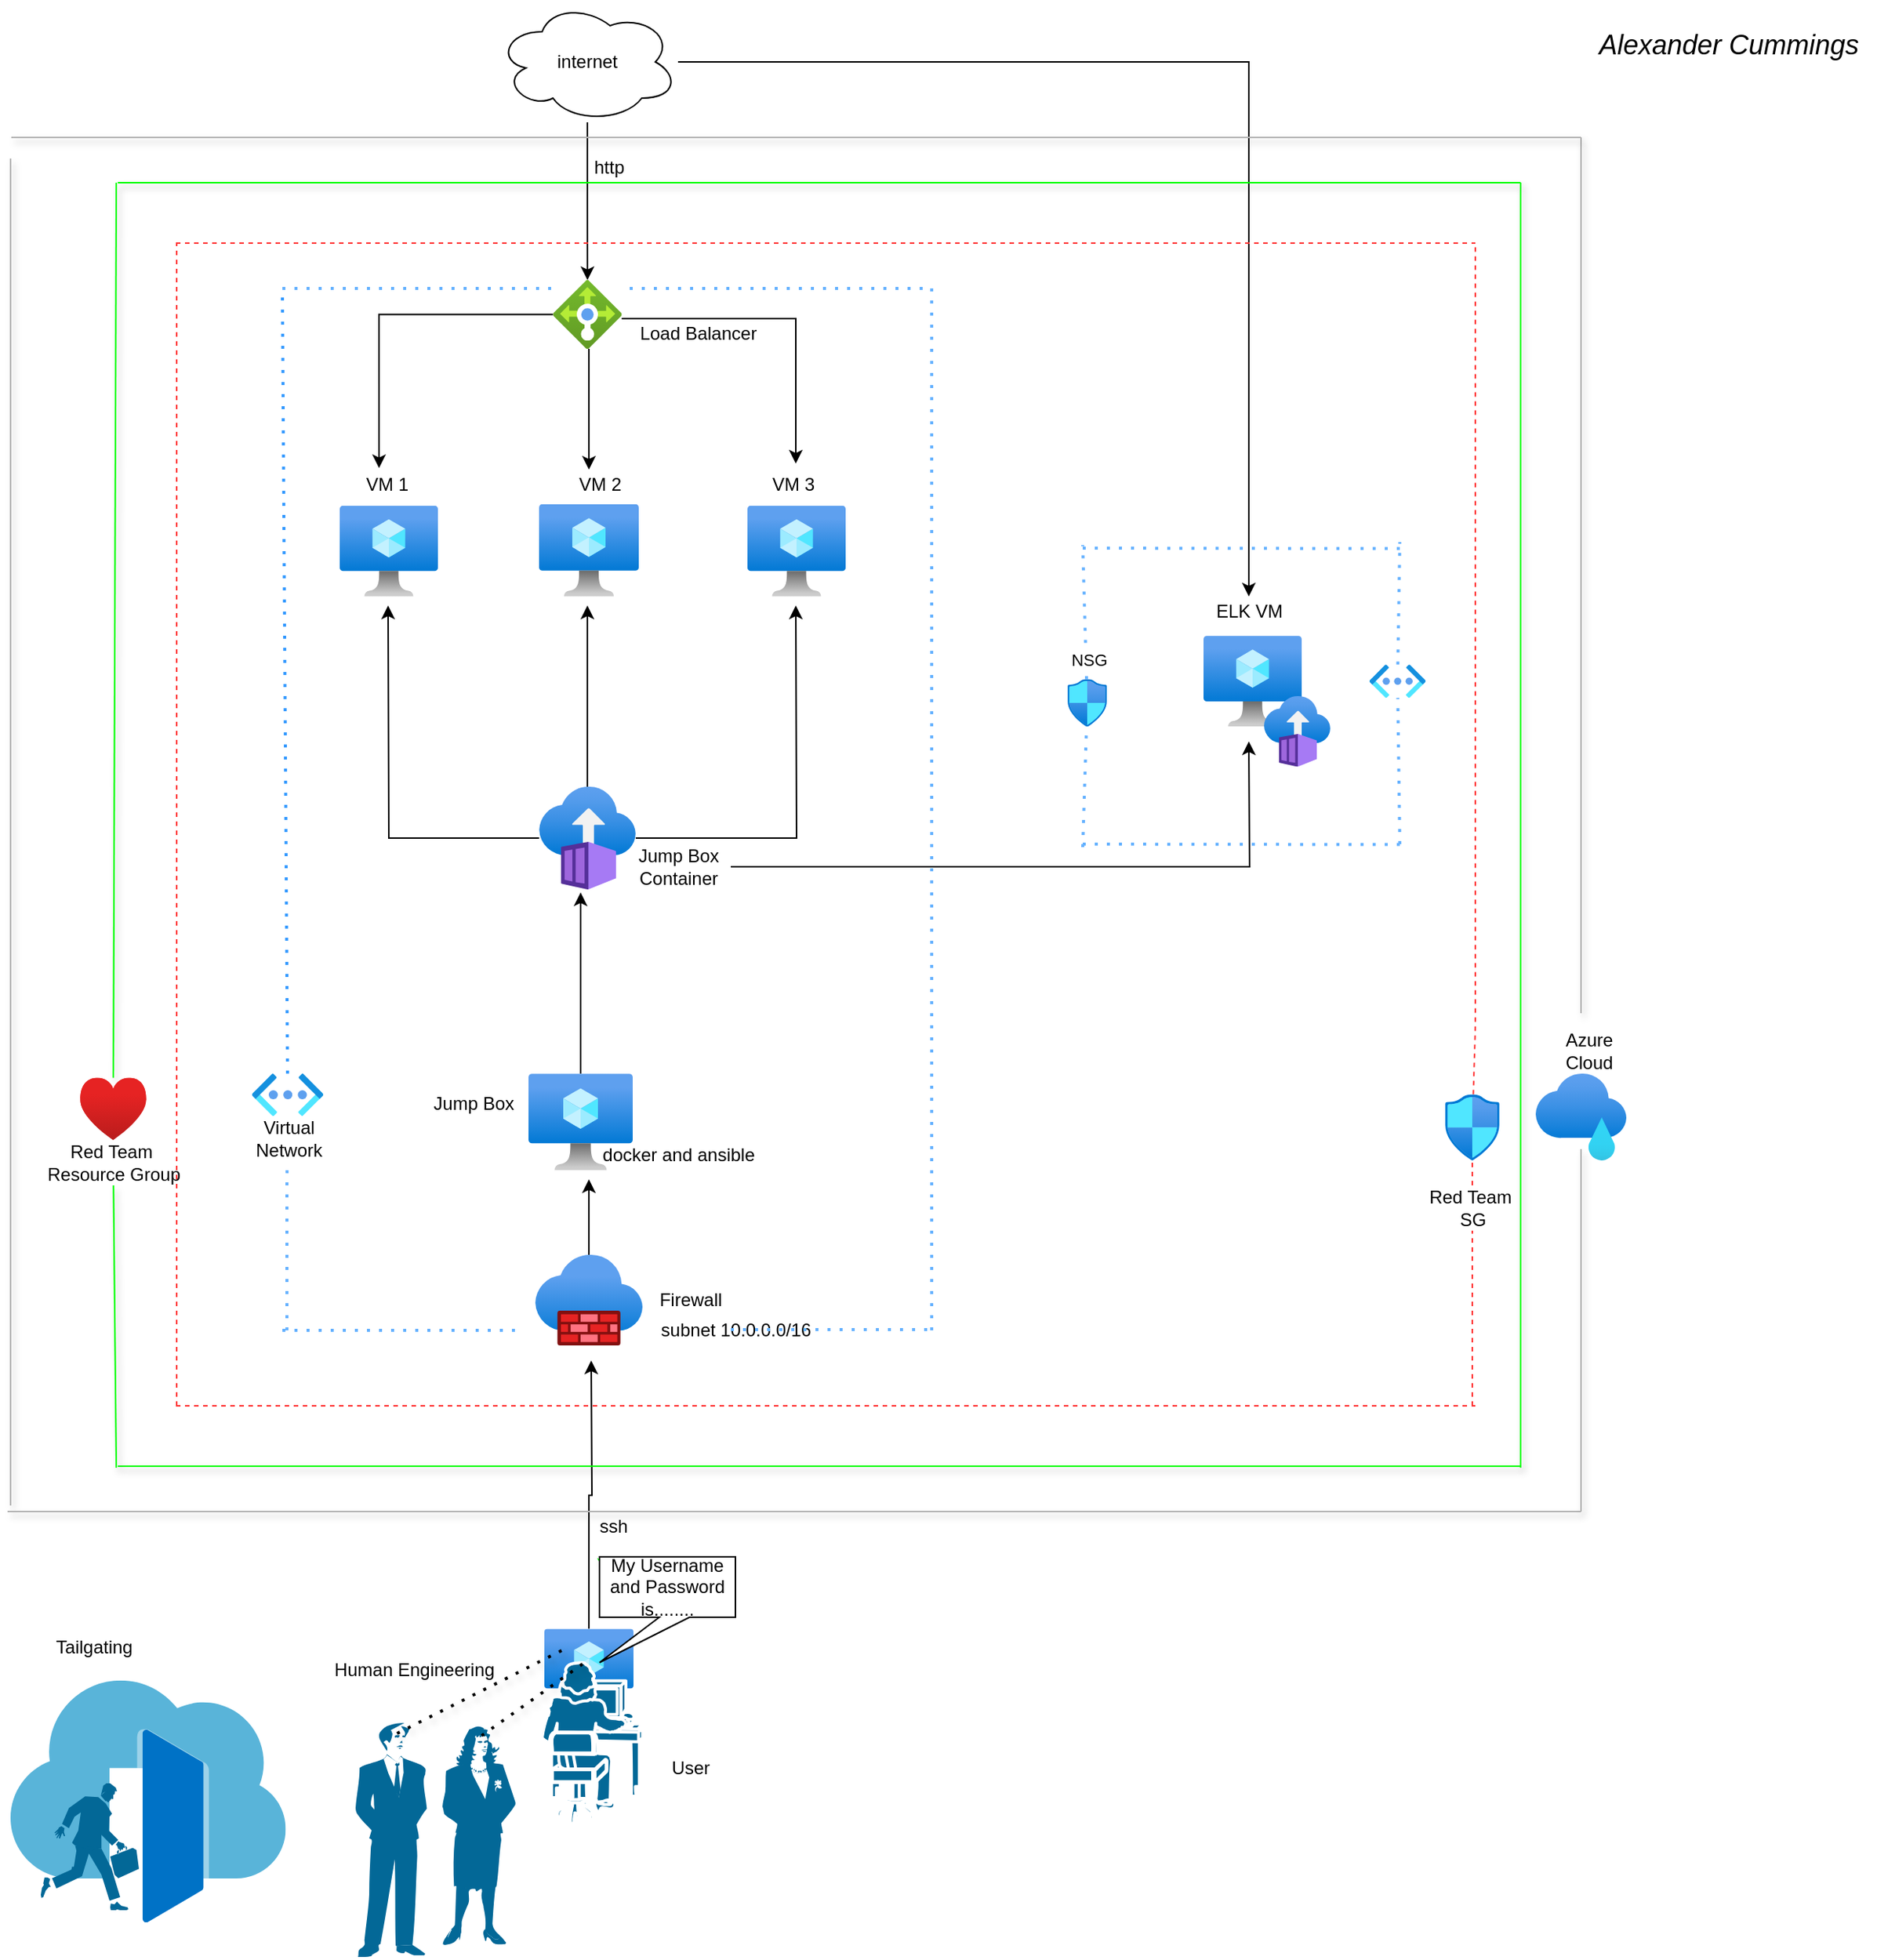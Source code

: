 <mxfile version="14.1.1" type="google"><diagram id="x1OYkQB7DRxshRP1bGu1" name="Page-1"><mxGraphModel dx="1422" dy="705" grid="1" gridSize="10" guides="1" tooltips="1" connect="1" arrows="1" fold="1" page="1" pageScale="1" pageWidth="850" pageHeight="1100" math="0" shadow="0"><root><mxCell id="0"/><mxCell id="1" parent="0"/><mxCell id="a1CTe_uSRsXe2X4wwvs7-1" value="" style="aspect=fixed;html=1;points=[];align=center;image;fontSize=12;image=img/lib/azure2/compute/Virtual_Machine.svg;" parent="1" vertex="1"><mxGeometry x="258" y="333.71" width="65" height="60.29" as="geometry"/></mxCell><mxCell id="a1CTe_uSRsXe2X4wwvs7-2" value="" style="aspect=fixed;html=1;points=[];align=center;image;fontSize=12;image=img/lib/azure2/compute/Virtual_Machine.svg;" parent="1" vertex="1"><mxGeometry x="390" y="332.78" width="66" height="61.22" as="geometry"/></mxCell><mxCell id="a1CTe_uSRsXe2X4wwvs7-3" value="" style="aspect=fixed;html=1;points=[];align=center;image;fontSize=12;image=img/lib/azure2/compute/Virtual_Machine.svg;" parent="1" vertex="1"><mxGeometry x="528" y="333.71" width="65" height="60.29" as="geometry"/></mxCell><mxCell id="a1CTe_uSRsXe2X4wwvs7-11" value="VM 1" style="text;html=1;align=center;verticalAlign=middle;resizable=0;points=[];autosize=1;" parent="1" vertex="1"><mxGeometry x="268.5" y="310" width="40" height="20" as="geometry"/></mxCell><mxCell id="a1CTe_uSRsXe2X4wwvs7-12" value="VM 2" style="text;html=1;align=center;verticalAlign=middle;resizable=0;points=[];autosize=1;" parent="1" vertex="1"><mxGeometry x="409.5" y="310" width="40" height="20" as="geometry"/></mxCell><mxCell id="a1CTe_uSRsXe2X4wwvs7-13" value="VM 3" style="text;html=1;align=center;verticalAlign=middle;resizable=0;points=[];autosize=1;" parent="1" vertex="1"><mxGeometry x="538" y="310" width="40" height="20" as="geometry"/></mxCell><mxCell id="a1CTe_uSRsXe2X4wwvs7-71" style="edgeStyle=orthogonalEdgeStyle;rounded=0;orthogonalLoop=1;jettySize=auto;html=1;" parent="1" source="a1CTe_uSRsXe2X4wwvs7-15" edge="1"><mxGeometry relative="1" as="geometry"><mxPoint x="422" y="400" as="targetPoint"/></mxGeometry></mxCell><mxCell id="a1CTe_uSRsXe2X4wwvs7-72" style="edgeStyle=orthogonalEdgeStyle;rounded=0;orthogonalLoop=1;jettySize=auto;html=1;" parent="1" source="a1CTe_uSRsXe2X4wwvs7-15" edge="1"><mxGeometry relative="1" as="geometry"><mxPoint x="560" y="400" as="targetPoint"/></mxGeometry></mxCell><mxCell id="a1CTe_uSRsXe2X4wwvs7-74" style="edgeStyle=orthogonalEdgeStyle;rounded=0;orthogonalLoop=1;jettySize=auto;html=1;" parent="1" source="a1CTe_uSRsXe2X4wwvs7-15" edge="1"><mxGeometry relative="1" as="geometry"><mxPoint x="290" y="400" as="targetPoint"/></mxGeometry></mxCell><mxCell id="a1CTe_uSRsXe2X4wwvs7-15" value="" style="aspect=fixed;html=1;points=[];align=center;image;fontSize=12;image=img/lib/azure2/compute/Container_Instances.svg;" parent="1" vertex="1"><mxGeometry x="390" y="520" width="64" height="68" as="geometry"/></mxCell><mxCell id="96kO637rmrPrp46Gy2_v-16" style="edgeStyle=orthogonalEdgeStyle;rounded=0;orthogonalLoop=1;jettySize=auto;html=1;" edge="1" parent="1" source="a1CTe_uSRsXe2X4wwvs7-16"><mxGeometry relative="1" as="geometry"><mxPoint x="860" y="490" as="targetPoint"/></mxGeometry></mxCell><mxCell id="a1CTe_uSRsXe2X4wwvs7-16" value="Jump Box&lt;br&gt;Container&lt;br&gt;" style="text;html=1;align=center;verticalAlign=middle;resizable=0;points=[];autosize=1;" parent="1" vertex="1"><mxGeometry x="447" y="558" width="70" height="30" as="geometry"/></mxCell><mxCell id="a1CTe_uSRsXe2X4wwvs7-25" value="Jump Box&amp;nbsp;" style="text;html=1;align=center;verticalAlign=middle;resizable=0;points=[];autosize=1;" parent="1" vertex="1"><mxGeometry x="313" y="720" width="70" height="20" as="geometry"/></mxCell><mxCell id="a1CTe_uSRsXe2X4wwvs7-27" value="Load Balancer" style="text;html=1;align=center;verticalAlign=middle;resizable=0;points=[];autosize=1;" parent="1" vertex="1"><mxGeometry x="449.5" y="210" width="90" height="20" as="geometry"/></mxCell><mxCell id="a1CTe_uSRsXe2X4wwvs7-30" value="Firewall" style="text;html=1;align=center;verticalAlign=middle;resizable=0;points=[];autosize=1;" parent="1" vertex="1"><mxGeometry x="460" y="850" width="60" height="20" as="geometry"/></mxCell><mxCell id="a1CTe_uSRsXe2X4wwvs7-76" style="edgeStyle=orthogonalEdgeStyle;rounded=0;orthogonalLoop=1;jettySize=auto;html=1;" parent="1" source="a1CTe_uSRsXe2X4wwvs7-17" edge="1"><mxGeometry relative="1" as="geometry"><mxPoint x="417.5" y="590" as="targetPoint"/></mxGeometry></mxCell><mxCell id="a1CTe_uSRsXe2X4wwvs7-17" value="" style="aspect=fixed;html=1;points=[];align=center;image;fontSize=12;image=img/lib/azure2/compute/Virtual_Machine.svg;" parent="1" vertex="1"><mxGeometry x="383" y="710" width="69" height="64" as="geometry"/></mxCell><mxCell id="a1CTe_uSRsXe2X4wwvs7-48" value="docker and ansible" style="text;html=1;align=center;verticalAlign=middle;resizable=0;points=[];autosize=1;" parent="1" vertex="1"><mxGeometry x="422" y="754" width="120" height="20" as="geometry"/></mxCell><mxCell id="a1CTe_uSRsXe2X4wwvs7-50" value="ssh" style="text;html=1;align=center;verticalAlign=middle;resizable=0;points=[];autosize=1;" parent="1" vertex="1"><mxGeometry x="424" y="1000" width="30" height="20" as="geometry"/></mxCell><mxCell id="a1CTe_uSRsXe2X4wwvs7-70" value="" style="edgeStyle=orthogonalEdgeStyle;rounded=0;orthogonalLoop=1;jettySize=auto;html=1;" parent="1" source="a1CTe_uSRsXe2X4wwvs7-52" target="a1CTe_uSRsXe2X4wwvs7-61" edge="1"><mxGeometry relative="1" as="geometry"/></mxCell><mxCell id="96kO637rmrPrp46Gy2_v-14" style="edgeStyle=orthogonalEdgeStyle;rounded=0;orthogonalLoop=1;jettySize=auto;html=1;" edge="1" parent="1" source="a1CTe_uSRsXe2X4wwvs7-52" target="96kO637rmrPrp46Gy2_v-3"><mxGeometry relative="1" as="geometry"/></mxCell><mxCell id="a1CTe_uSRsXe2X4wwvs7-52" value="internet" style="ellipse;shape=cloud;whiteSpace=wrap;html=1;" parent="1" vertex="1"><mxGeometry x="362" width="120" height="80" as="geometry"/></mxCell><mxCell id="a1CTe_uSRsXe2X4wwvs7-78" style="edgeStyle=orthogonalEdgeStyle;rounded=0;orthogonalLoop=1;jettySize=auto;html=1;" parent="1" source="a1CTe_uSRsXe2X4wwvs7-57" edge="1"><mxGeometry relative="1" as="geometry"><mxPoint x="424.5" y="900" as="targetPoint"/></mxGeometry></mxCell><mxCell id="a1CTe_uSRsXe2X4wwvs7-57" value="" style="aspect=fixed;html=1;points=[];align=center;image;fontSize=12;image=img/lib/azure2/compute/Virtual_Machine.svg;" parent="1" vertex="1"><mxGeometry x="393.5" y="1077.64" width="59" height="54.72" as="geometry"/></mxCell><mxCell id="a1CTe_uSRsXe2X4wwvs7-59" value="User" style="text;html=1;align=center;verticalAlign=middle;resizable=0;points=[];autosize=1;" parent="1" vertex="1"><mxGeometry x="470" y="1160" width="40" height="20" as="geometry"/></mxCell><mxCell id="a1CTe_uSRsXe2X4wwvs7-64" style="edgeStyle=orthogonalEdgeStyle;rounded=0;orthogonalLoop=1;jettySize=auto;html=1;entryX=0.55;entryY=-0.2;entryDx=0;entryDy=0;entryPerimeter=0;" parent="1" source="a1CTe_uSRsXe2X4wwvs7-61" target="a1CTe_uSRsXe2X4wwvs7-13" edge="1"><mxGeometry relative="1" as="geometry"><Array as="points"><mxPoint x="560" y="210"/></Array></mxGeometry></mxCell><mxCell id="a1CTe_uSRsXe2X4wwvs7-67" style="edgeStyle=orthogonalEdgeStyle;rounded=0;orthogonalLoop=1;jettySize=auto;html=1;entryX=0.388;entryY=-0.05;entryDx=0;entryDy=0;entryPerimeter=0;" parent="1" source="a1CTe_uSRsXe2X4wwvs7-61" target="a1CTe_uSRsXe2X4wwvs7-11" edge="1"><mxGeometry relative="1" as="geometry"/></mxCell><mxCell id="a1CTe_uSRsXe2X4wwvs7-69" style="edgeStyle=orthogonalEdgeStyle;rounded=0;orthogonalLoop=1;jettySize=auto;html=1;entryX=0.338;entryY=0;entryDx=0;entryDy=0;entryPerimeter=0;" parent="1" source="a1CTe_uSRsXe2X4wwvs7-61" target="a1CTe_uSRsXe2X4wwvs7-12" edge="1"><mxGeometry relative="1" as="geometry"><Array as="points"><mxPoint x="422" y="271"/></Array></mxGeometry></mxCell><mxCell id="a1CTe_uSRsXe2X4wwvs7-61" value="" style="aspect=fixed;html=1;points=[];align=center;image;fontSize=12;image=img/lib/azure2/networking/Load_Balancers.svg;" parent="1" vertex="1"><mxGeometry x="399.25" y="184.5" width="45.5" height="45.5" as="geometry"/></mxCell><mxCell id="a1CTe_uSRsXe2X4wwvs7-68" value="http" style="text;html=1;align=center;verticalAlign=middle;resizable=0;points=[];autosize=1;" parent="1" vertex="1"><mxGeometry x="416" y="100" width="40" height="20" as="geometry"/></mxCell><mxCell id="a1CTe_uSRsXe2X4wwvs7-79" style="edgeStyle=orthogonalEdgeStyle;rounded=0;orthogonalLoop=1;jettySize=auto;html=1;" parent="1" source="a1CTe_uSRsXe2X4wwvs7-77" edge="1"><mxGeometry relative="1" as="geometry"><mxPoint x="423" y="780" as="targetPoint"/></mxGeometry></mxCell><mxCell id="a1CTe_uSRsXe2X4wwvs7-77" value="" style="aspect=fixed;html=1;points=[];align=center;image;fontSize=12;image=img/lib/azure2/networking/Firewalls.svg;" parent="1" vertex="1"><mxGeometry x="387.5" y="830" width="71" height="60" as="geometry"/></mxCell><mxCell id="a1CTe_uSRsXe2X4wwvs7-84" value="subnet 10.0.0.0/16" style="text;html=1;align=center;verticalAlign=middle;resizable=0;points=[];autosize=1;" parent="1" vertex="1"><mxGeometry x="465" y="870" width="110" height="20" as="geometry"/></mxCell><mxCell id="a1CTe_uSRsXe2X4wwvs7-85" value="" style="endArrow=none;dashed=1;html=1;dashPattern=1 3;strokeWidth=2;strokeColor=#66B2FF;" parent="1" edge="1"><mxGeometry width="50" height="50" relative="1" as="geometry"><mxPoint x="650" y="880" as="sourcePoint"/><mxPoint x="650" y="190" as="targetPoint"/><Array as="points"><mxPoint x="650" y="460"/></Array></mxGeometry></mxCell><mxCell id="a1CTe_uSRsXe2X4wwvs7-86" value="" style="endArrow=none;dashed=1;html=1;dashPattern=1 3;strokeWidth=2;strokeColor=#66B2FF;" parent="1" edge="1"><mxGeometry width="50" height="50" relative="1" as="geometry"><mxPoint x="517" y="879.5" as="sourcePoint"/><mxPoint x="647" y="879.5" as="targetPoint"/></mxGeometry></mxCell><mxCell id="a1CTe_uSRsXe2X4wwvs7-87" value="" style="endArrow=none;dashed=1;html=1;dashPattern=1 3;strokeWidth=2;strokeColor=#66B2FF;" parent="1" edge="1"><mxGeometry width="50" height="50" relative="1" as="geometry"><mxPoint x="450" y="190" as="sourcePoint"/><mxPoint x="650" y="190" as="targetPoint"/></mxGeometry></mxCell><mxCell id="a1CTe_uSRsXe2X4wwvs7-88" value="" style="endArrow=none;dashed=1;html=1;dashPattern=1 3;strokeWidth=2;entryX=0.016;entryY=0.121;entryDx=0;entryDy=0;entryPerimeter=0;strokeColor=#66B2FF;" parent="1" target="a1CTe_uSRsXe2X4wwvs7-61" edge="1"><mxGeometry width="50" height="50" relative="1" as="geometry"><mxPoint x="220" y="190" as="sourcePoint"/><mxPoint x="390" y="180" as="targetPoint"/></mxGeometry></mxCell><mxCell id="a1CTe_uSRsXe2X4wwvs7-89" value="" style="endArrow=none;dashed=1;html=1;dashPattern=1 3;strokeWidth=2;strokeColor=#3399FF;" parent="1" source="a1CTe_uSRsXe2X4wwvs7-38" edge="1"><mxGeometry width="50" height="50" relative="1" as="geometry"><mxPoint x="220" y="880" as="sourcePoint"/><mxPoint x="220" y="190" as="targetPoint"/></mxGeometry></mxCell><mxCell id="a1CTe_uSRsXe2X4wwvs7-38" value="" style="aspect=fixed;html=1;points=[];align=center;image;fontSize=12;image=img/lib/azure2/networking/Virtual_Networks_Classic.svg;" parent="1" vertex="1"><mxGeometry x="200" y="710" width="47" height="28.06" as="geometry"/></mxCell><mxCell id="a1CTe_uSRsXe2X4wwvs7-90" value="" style="endArrow=none;dashed=1;html=1;dashPattern=1 3;strokeWidth=2;strokeColor=#66B2FF;" parent="1" source="a1CTe_uSRsXe2X4wwvs7-92" target="a1CTe_uSRsXe2X4wwvs7-38" edge="1"><mxGeometry width="50" height="50" relative="1" as="geometry"><mxPoint x="223" y="880" as="sourcePoint"/><mxPoint x="220" y="190" as="targetPoint"/></mxGeometry></mxCell><mxCell id="a1CTe_uSRsXe2X4wwvs7-91" value="" style="endArrow=none;dashed=1;html=1;dashPattern=1 3;strokeWidth=2;strokeColor=#66B2FF;" parent="1" edge="1"><mxGeometry width="50" height="50" relative="1" as="geometry"><mxPoint x="220" y="880" as="sourcePoint"/><mxPoint x="380" y="880" as="targetPoint"/></mxGeometry></mxCell><mxCell id="a1CTe_uSRsXe2X4wwvs7-93" value="" style="endArrow=none;dashed=1;html=1;strokeColor=#FF3333;" parent="1" source="a1CTe_uSRsXe2X4wwvs7-98" edge="1"><mxGeometry width="50" height="50" relative="1" as="geometry"><mxPoint x="710" y="931" as="sourcePoint"/><mxPoint x="1010" y="160" as="targetPoint"/><Array as="points"><mxPoint x="1010" y="680"/><mxPoint x="1010" y="200"/></Array></mxGeometry></mxCell><mxCell id="a1CTe_uSRsXe2X4wwvs7-94" value="" style="endArrow=none;dashed=1;html=1;strokeColor=#FF3333;" parent="1" edge="1"><mxGeometry width="50" height="50" relative="1" as="geometry"><mxPoint x="149.5" y="160" as="sourcePoint"/><mxPoint x="1010" y="160" as="targetPoint"/></mxGeometry></mxCell><mxCell id="a1CTe_uSRsXe2X4wwvs7-95" value="" style="endArrow=none;dashed=1;html=1;strokeColor=#FF3333;" parent="1" edge="1"><mxGeometry width="50" height="50" relative="1" as="geometry"><mxPoint x="150" y="930" as="sourcePoint"/><mxPoint x="150" y="160" as="targetPoint"/></mxGeometry></mxCell><mxCell id="a1CTe_uSRsXe2X4wwvs7-96" value="" style="endArrow=none;dashed=1;html=1;strokeColor=#FF3333;" parent="1" edge="1"><mxGeometry width="50" height="50" relative="1" as="geometry"><mxPoint x="149.5" y="930" as="sourcePoint"/><mxPoint x="1010" y="930" as="targetPoint"/></mxGeometry></mxCell><mxCell id="a1CTe_uSRsXe2X4wwvs7-98" value="" style="aspect=fixed;html=1;points=[];align=center;image;fontSize=12;image=img/lib/azure2/networking/Network_Security_Groups.svg;" parent="1" vertex="1"><mxGeometry x="990" y="723.75" width="36" height="43.71" as="geometry"/></mxCell><mxCell id="a1CTe_uSRsXe2X4wwvs7-99" value="" style="endArrow=none;dashed=1;html=1;strokeColor=#FF3333;" parent="1" source="a1CTe_uSRsXe2X4wwvs7-100" target="a1CTe_uSRsXe2X4wwvs7-98" edge="1"><mxGeometry width="50" height="50" relative="1" as="geometry"><mxPoint x="710" y="931" as="sourcePoint"/><mxPoint x="710" y="160" as="targetPoint"/></mxGeometry></mxCell><mxCell id="a1CTe_uSRsXe2X4wwvs7-100" value="Red Team&amp;nbsp;&lt;br&gt;SG" style="text;html=1;align=center;verticalAlign=middle;resizable=0;points=[];autosize=1;" parent="1" vertex="1"><mxGeometry x="973" y="784" width="70" height="30" as="geometry"/></mxCell><mxCell id="a1CTe_uSRsXe2X4wwvs7-101" value="" style="endArrow=none;dashed=1;html=1;strokeColor=#FF3333;" parent="1" target="a1CTe_uSRsXe2X4wwvs7-100" edge="1"><mxGeometry width="50" height="50" relative="1" as="geometry"><mxPoint x="1008" y="930" as="sourcePoint"/><mxPoint x="708.205" y="740" as="targetPoint"/></mxGeometry></mxCell><mxCell id="a1CTe_uSRsXe2X4wwvs7-92" value="Virtual&lt;br&gt;Network" style="text;html=1;align=center;verticalAlign=middle;resizable=0;points=[];autosize=1;" parent="1" vertex="1"><mxGeometry x="193.5" y="738.06" width="60" height="30" as="geometry"/></mxCell><mxCell id="a1CTe_uSRsXe2X4wwvs7-102" value="" style="endArrow=none;dashed=1;html=1;dashPattern=1 3;strokeWidth=2;strokeColor=#66B2FF;" parent="1" target="a1CTe_uSRsXe2X4wwvs7-92" edge="1"><mxGeometry width="50" height="50" relative="1" as="geometry"><mxPoint x="223" y="880" as="sourcePoint"/><mxPoint x="223.455" y="738.06" as="targetPoint"/><Array as="points"><mxPoint x="223" y="780"/></Array></mxGeometry></mxCell><mxCell id="a1CTe_uSRsXe2X4wwvs7-107" value="" style="endArrow=none;html=1;shadow=1;strokeColor=#00FF00;" parent="1" edge="1"><mxGeometry width="50" height="50" relative="1" as="geometry"><mxPoint x="1040" y="971" as="sourcePoint"/><mxPoint x="1040" y="120" as="targetPoint"/></mxGeometry></mxCell><mxCell id="a1CTe_uSRsXe2X4wwvs7-108" value="" style="endArrow=none;html=1;shadow=1;strokeColor=#00FF00;" parent="1" source="a1CTe_uSRsXe2X4wwvs7-121" edge="1"><mxGeometry width="50" height="50" relative="1" as="geometry"><mxPoint x="110" y="971" as="sourcePoint"/><mxPoint x="110" y="120" as="targetPoint"/></mxGeometry></mxCell><mxCell id="a1CTe_uSRsXe2X4wwvs7-109" value="" style="endArrow=none;html=1;shadow=1;strokeColor=#00FF00;" parent="1" edge="1"><mxGeometry width="50" height="50" relative="1" as="geometry"><mxPoint x="111" y="970" as="sourcePoint"/><mxPoint x="1040" y="970" as="targetPoint"/></mxGeometry></mxCell><mxCell id="a1CTe_uSRsXe2X4wwvs7-110" value="" style="endArrow=none;html=1;shadow=1;strokeColor=#00FF00;" parent="1" edge="1"><mxGeometry width="50" height="50" relative="1" as="geometry"><mxPoint x="111" y="120" as="sourcePoint"/><mxPoint x="1040" y="120" as="targetPoint"/></mxGeometry></mxCell><mxCell id="a1CTe_uSRsXe2X4wwvs7-111" value="" style="aspect=fixed;html=1;points=[];align=center;image;fontSize=12;image=img/lib/mscae/Front_Doors.svg;" parent="1" vertex="1"><mxGeometry x="40" y="1111.82" width="182.23" height="160.36" as="geometry"/></mxCell><mxCell id="a1CTe_uSRsXe2X4wwvs7-112" value="" style="shape=mxgraph.cisco.people.running_man;html=1;pointerEvents=1;dashed=0;fillColor=#036897;strokeColor=#ffffff;strokeWidth=2;verticalLabelPosition=bottom;verticalAlign=top;align=center;outlineConnect=0;direction=east;" parent="1" vertex="1"><mxGeometry x="60" y="1180" width="65" height="84" as="geometry"/></mxCell><mxCell id="a1CTe_uSRsXe2X4wwvs7-113" value="Tailgating" style="text;html=1;align=center;verticalAlign=middle;resizable=0;points=[];autosize=1;" parent="1" vertex="1"><mxGeometry x="60" y="1080" width="70" height="20" as="geometry"/></mxCell><mxCell id="a1CTe_uSRsXe2X4wwvs7-114" value="" style="shape=mxgraph.cisco.people.mac_woman;html=1;pointerEvents=1;dashed=0;fillColor=#036897;strokeColor=#ffffff;strokeWidth=2;verticalLabelPosition=bottom;verticalAlign=top;align=center;outlineConnect=0;" parent="1" vertex="1"><mxGeometry x="392" y="1100" width="67" height="107" as="geometry"/></mxCell><mxCell id="a1CTe_uSRsXe2X4wwvs7-115" value="" style="shape=mxgraph.cisco.people.man_woman;html=1;pointerEvents=1;dashed=0;fillColor=#036897;strokeColor=#ffffff;strokeWidth=2;verticalLabelPosition=bottom;verticalAlign=top;align=center;outlineConnect=0;" parent="1" vertex="1"><mxGeometry x="268.5" y="1140" width="106" height="155" as="geometry"/></mxCell><mxCell id="a1CTe_uSRsXe2X4wwvs7-116" value="Human Engineering" style="text;html=1;align=center;verticalAlign=middle;resizable=0;points=[];autosize=1;" parent="1" vertex="1"><mxGeometry x="247" y="1095" width="120" height="20" as="geometry"/></mxCell><mxCell id="a1CTe_uSRsXe2X4wwvs7-117" value="" style="endArrow=none;dashed=1;html=1;dashPattern=1 3;strokeWidth=2;shadow=1;exitX=0.259;exitY=0.045;exitDx=0;exitDy=0;exitPerimeter=0;" parent="1" source="a1CTe_uSRsXe2X4wwvs7-115" edge="1"><mxGeometry width="50" height="50" relative="1" as="geometry"><mxPoint x="370" y="1140" as="sourcePoint"/><mxPoint x="409" y="1090" as="targetPoint"/></mxGeometry></mxCell><mxCell id="a1CTe_uSRsXe2X4wwvs7-118" value="" style="endArrow=none;dashed=1;html=1;dashPattern=1 3;strokeWidth=2;shadow=1;exitX=0.259;exitY=0.045;exitDx=0;exitDy=0;exitPerimeter=0;entryX=0.42;entryY=0;entryDx=0;entryDy=0;entryPerimeter=0;" parent="1" target="a1CTe_uSRsXe2X4wwvs7-114" edge="1"><mxGeometry width="50" height="50" relative="1" as="geometry"><mxPoint x="351.954" y="1148.485" as="sourcePoint"/><mxPoint x="465" y="1091.51" as="targetPoint"/></mxGeometry></mxCell><mxCell id="a1CTe_uSRsXe2X4wwvs7-120" style="edgeStyle=orthogonalEdgeStyle;rounded=0;orthogonalLoop=1;jettySize=auto;html=1;exitX=0;exitY=0;exitDx=0;exitDy=0;exitPerimeter=0;shadow=1;strokeColor=#00FF00;" parent="1" source="a1CTe_uSRsXe2X4wwvs7-119" edge="1"><mxGeometry relative="1" as="geometry"><mxPoint x="433" y="1040" as="targetPoint"/></mxGeometry></mxCell><mxCell id="a1CTe_uSRsXe2X4wwvs7-119" value="My Username and Password is........" style="shape=callout;whiteSpace=wrap;html=1;perimeter=calloutPerimeter;size=30;position=0.44;position2=0;" parent="1" vertex="1"><mxGeometry x="430" y="1030" width="90" height="70" as="geometry"/></mxCell><mxCell id="a1CTe_uSRsXe2X4wwvs7-121" value="" style="aspect=fixed;html=1;points=[];align=center;image;fontSize=12;image=img/lib/azure2/general/Heart.svg;" parent="1" vertex="1"><mxGeometry x="86" y="712.75" width="44" height="41.25" as="geometry"/></mxCell><mxCell id="a1CTe_uSRsXe2X4wwvs7-122" value="" style="endArrow=none;html=1;shadow=1;strokeColor=#00FF00;" parent="1" source="a1CTe_uSRsXe2X4wwvs7-123" target="a1CTe_uSRsXe2X4wwvs7-121" edge="1"><mxGeometry width="50" height="50" relative="1" as="geometry"><mxPoint x="110" y="971" as="sourcePoint"/><mxPoint x="110" y="120" as="targetPoint"/></mxGeometry></mxCell><mxCell id="a1CTe_uSRsXe2X4wwvs7-127" value="" style="endArrow=none;html=1;shadow=1;strokeColor=#B3B3B3;" parent="1" edge="1"><mxGeometry width="50" height="50" relative="1" as="geometry"><mxPoint x="1080" y="670" as="sourcePoint"/><mxPoint x="1080" y="90" as="targetPoint"/></mxGeometry></mxCell><mxCell id="a1CTe_uSRsXe2X4wwvs7-128" value="" style="endArrow=none;html=1;shadow=1;strokeColor=#B3B3B3;" parent="1" edge="1"><mxGeometry width="50" height="50" relative="1" as="geometry"><mxPoint x="40" y="996" as="sourcePoint"/><mxPoint x="40" y="104" as="targetPoint"/></mxGeometry></mxCell><mxCell id="a1CTe_uSRsXe2X4wwvs7-129" value="" style="endArrow=none;html=1;shadow=1;strokeColor=#B3B3B3;" parent="1" edge="1"><mxGeometry width="50" height="50" relative="1" as="geometry"><mxPoint x="40.5" y="90" as="sourcePoint"/><mxPoint x="1080" y="90" as="targetPoint"/></mxGeometry></mxCell><mxCell id="a1CTe_uSRsXe2X4wwvs7-130" value="" style="endArrow=none;html=1;shadow=1;strokeColor=#B3B3B3;" parent="1" edge="1"><mxGeometry width="50" height="50" relative="1" as="geometry"><mxPoint x="38" y="1000" as="sourcePoint"/><mxPoint x="1080" y="1000" as="targetPoint"/></mxGeometry></mxCell><mxCell id="a1CTe_uSRsXe2X4wwvs7-131" value="" style="aspect=fixed;html=1;points=[];align=center;image;fontSize=12;image=img/lib/azure2/general/Error.svg;" parent="1" vertex="1"><mxGeometry x="1050" y="710" width="60" height="57.46" as="geometry"/></mxCell><mxCell id="a1CTe_uSRsXe2X4wwvs7-132" value="" style="endArrow=none;html=1;shadow=1;strokeColor=#B3B3B3;" parent="1" edge="1"><mxGeometry width="50" height="50" relative="1" as="geometry"><mxPoint x="1080" y="1000" as="sourcePoint"/><mxPoint x="1080" y="760" as="targetPoint"/></mxGeometry></mxCell><mxCell id="a1CTe_uSRsXe2X4wwvs7-133" value="Azure&lt;br&gt;Cloud" style="text;html=1;align=center;verticalAlign=middle;resizable=0;points=[];autosize=1;" parent="1" vertex="1"><mxGeometry x="1060" y="680" width="50" height="30" as="geometry"/></mxCell><mxCell id="a1CTe_uSRsXe2X4wwvs7-134" value="" style="endArrow=none;html=1;shadow=1;strokeColor=#B3B3B3;" parent="1" source="a1CTe_uSRsXe2X4wwvs7-131" target="a1CTe_uSRsXe2X4wwvs7-133" edge="1"><mxGeometry width="50" height="50" relative="1" as="geometry"><mxPoint x="810" y="696.54" as="sourcePoint"/><mxPoint x="810" y="90" as="targetPoint"/></mxGeometry></mxCell><mxCell id="a1CTe_uSRsXe2X4wwvs7-123" value="Red Team&amp;nbsp;&lt;br&gt;Resource Group" style="text;html=1;align=center;verticalAlign=middle;resizable=0;points=[];autosize=1;" parent="1" vertex="1"><mxGeometry x="58" y="754" width="100" height="30" as="geometry"/></mxCell><mxCell id="a1CTe_uSRsXe2X4wwvs7-135" value="" style="endArrow=none;html=1;shadow=1;strokeColor=#00FF00;" parent="1" target="a1CTe_uSRsXe2X4wwvs7-123" edge="1"><mxGeometry width="50" height="50" relative="1" as="geometry"><mxPoint x="110" y="971" as="sourcePoint"/><mxPoint x="108.174" y="754" as="targetPoint"/></mxGeometry></mxCell><mxCell id="a1CTe_uSRsXe2X4wwvs7-136" value="&lt;i&gt;&lt;font style=&quot;font-size: 18px&quot;&gt;Alexander Cummings&amp;nbsp;&lt;br&gt;&lt;br&gt;&lt;/font&gt;&lt;/i&gt;" style="text;html=1;align=center;verticalAlign=middle;resizable=0;points=[];autosize=1;" parent="1" vertex="1"><mxGeometry x="1085" y="20" width="190" height="40" as="geometry"/></mxCell><mxCell id="96kO637rmrPrp46Gy2_v-2" value="" style="aspect=fixed;html=1;points=[];align=center;image;fontSize=12;image=img/lib/azure2/compute/Virtual_Machine.svg;" vertex="1" parent="1"><mxGeometry x="830" y="420" width="65" height="60.29" as="geometry"/></mxCell><mxCell id="96kO637rmrPrp46Gy2_v-3" value="ELK VM" style="text;html=1;align=center;verticalAlign=middle;resizable=0;points=[];autosize=1;" vertex="1" parent="1"><mxGeometry x="830" y="394" width="60" height="20" as="geometry"/></mxCell><mxCell id="96kO637rmrPrp46Gy2_v-4" value="" style="aspect=fixed;html=1;points=[];align=center;image;fontSize=12;image=img/lib/azure2/compute/Container_Instances.svg;" vertex="1" parent="1"><mxGeometry x="870" y="460" width="44" height="46.75" as="geometry"/></mxCell><mxCell id="96kO637rmrPrp46Gy2_v-6" value="" style="endArrow=none;dashed=1;html=1;dashPattern=1 3;strokeWidth=2;strokeColor=#66B2FF;" edge="1" parent="1" source="96kO637rmrPrp46Gy2_v-18"><mxGeometry width="50" height="50" relative="1" as="geometry"><mxPoint x="750" y="560" as="sourcePoint"/><mxPoint x="750" y="360" as="targetPoint"/></mxGeometry></mxCell><mxCell id="96kO637rmrPrp46Gy2_v-20" value="NSG" style="edgeLabel;html=1;align=center;verticalAlign=middle;resizable=0;points=[];" vertex="1" connectable="0" parent="96kO637rmrPrp46Gy2_v-6"><mxGeometry x="-0.714" y="-2" relative="1" as="geometry"><mxPoint as="offset"/></mxGeometry></mxCell><mxCell id="96kO637rmrPrp46Gy2_v-8" value="" style="endArrow=none;dashed=1;html=1;dashPattern=1 3;strokeWidth=2;strokeColor=#66B2FF;" edge="1" parent="1"><mxGeometry width="50" height="50" relative="1" as="geometry"><mxPoint x="750" y="362" as="sourcePoint"/><mxPoint x="960" y="362.3" as="targetPoint"/><Array as="points"/></mxGeometry></mxCell><mxCell id="96kO637rmrPrp46Gy2_v-10" value="" style="endArrow=none;dashed=1;html=1;dashPattern=1 3;strokeWidth=2;strokeColor=#66B2FF;" edge="1" parent="1" source="96kO637rmrPrp46Gy2_v-9"><mxGeometry width="50" height="50" relative="1" as="geometry"><mxPoint x="960" y="558" as="sourcePoint"/><mxPoint x="960" y="358" as="targetPoint"/></mxGeometry></mxCell><mxCell id="96kO637rmrPrp46Gy2_v-9" value="" style="aspect=fixed;html=1;points=[];align=center;image;fontSize=12;image=img/lib/azure2/networking/Virtual_Networks_Classic.svg;" vertex="1" parent="1"><mxGeometry x="940" y="439.1" width="37" height="22.09" as="geometry"/></mxCell><mxCell id="96kO637rmrPrp46Gy2_v-11" value="" style="endArrow=none;dashed=1;html=1;dashPattern=1 3;strokeWidth=2;strokeColor=#66B2FF;" edge="1" parent="1" target="96kO637rmrPrp46Gy2_v-9"><mxGeometry width="50" height="50" relative="1" as="geometry"><mxPoint x="960" y="558" as="sourcePoint"/><mxPoint x="960" y="358" as="targetPoint"/></mxGeometry></mxCell><mxCell id="96kO637rmrPrp46Gy2_v-12" value="" style="endArrow=none;dashed=1;html=1;dashPattern=1 3;strokeWidth=2;strokeColor=#66B2FF;" edge="1" parent="1"><mxGeometry width="50" height="50" relative="1" as="geometry"><mxPoint x="750" y="558" as="sourcePoint"/><mxPoint x="960" y="558.3" as="targetPoint"/><Array as="points"/></mxGeometry></mxCell><mxCell id="96kO637rmrPrp46Gy2_v-18" value="" style="aspect=fixed;html=1;points=[];align=center;image;fontSize=12;image=img/lib/azure2/networking/Network_Security_Groups.svg;" vertex="1" parent="1"><mxGeometry x="740" y="448.72" width="26" height="31.57" as="geometry"/></mxCell><mxCell id="96kO637rmrPrp46Gy2_v-19" value="" style="endArrow=none;dashed=1;html=1;dashPattern=1 3;strokeWidth=2;strokeColor=#66B2FF;" edge="1" parent="1" target="96kO637rmrPrp46Gy2_v-18"><mxGeometry width="50" height="50" relative="1" as="geometry"><mxPoint x="750" y="560" as="sourcePoint"/><mxPoint x="750" y="360" as="targetPoint"/></mxGeometry></mxCell></root></mxGraphModel></diagram></mxfile>